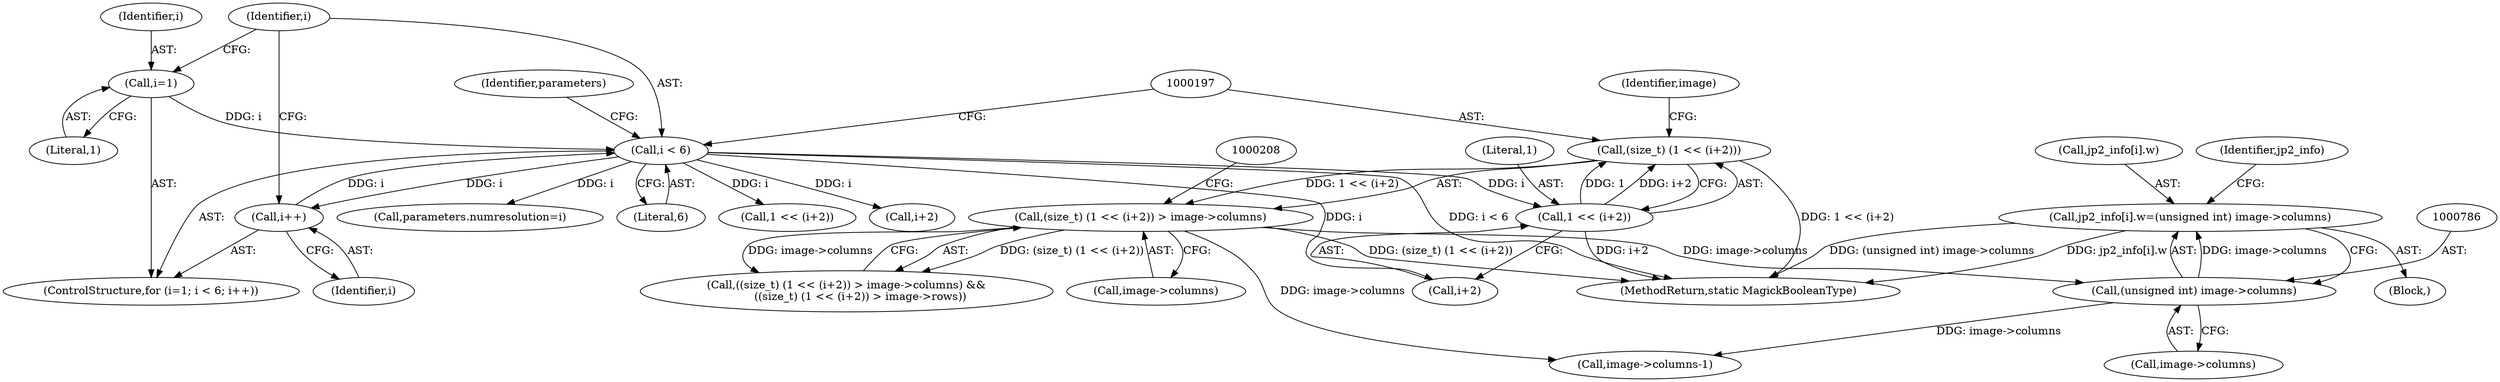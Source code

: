 digraph "0_ImageMagick_3d5ac8c20846871f1eb3068b65f93da7cd33bfd0_0@array" {
"1000779" [label="(Call,jp2_info[i].w=(unsigned int) image->columns)"];
"1000785" [label="(Call,(unsigned int) image->columns)"];
"1000195" [label="(Call,(size_t) (1 << (i+2)) > image->columns)"];
"1000196" [label="(Call,(size_t) (1 << (i+2)))"];
"1000198" [label="(Call,1 << (i+2))"];
"1000188" [label="(Call,i < 6)"];
"1000185" [label="(Call,i=1)"];
"1000191" [label="(Call,i++)"];
"1000780" [label="(Call,jp2_info[i].w)"];
"1000200" [label="(Call,i+2)"];
"1000185" [label="(Call,i=1)"];
"1000696" [label="(Block,)"];
"1000184" [label="(ControlStructure,for (i=1; i < 6; i++))"];
"1001299" [label="(MethodReturn,static MagickBooleanType)"];
"1000218" [label="(Call,parameters.numresolution=i)"];
"1000191" [label="(Call,i++)"];
"1000188" [label="(Call,i < 6)"];
"1000186" [label="(Identifier,i)"];
"1000190" [label="(Literal,6)"];
"1000187" [label="(Literal,1)"];
"1000204" [label="(Identifier,image)"];
"1000199" [label="(Literal,1)"];
"1000209" [label="(Call,1 << (i+2))"];
"1000203" [label="(Call,image->columns)"];
"1000785" [label="(Call,(unsigned int) image->columns)"];
"1000787" [label="(Call,image->columns)"];
"1000211" [label="(Call,i+2)"];
"1000220" [label="(Identifier,parameters)"];
"1000196" [label="(Call,(size_t) (1 << (i+2)))"];
"1000192" [label="(Identifier,i)"];
"1000844" [label="(Call,image->columns-1)"];
"1000793" [label="(Identifier,jp2_info)"];
"1000195" [label="(Call,(size_t) (1 << (i+2)) > image->columns)"];
"1000189" [label="(Identifier,i)"];
"1000194" [label="(Call,((size_t) (1 << (i+2)) > image->columns) &&\n        ((size_t) (1 << (i+2)) > image->rows))"];
"1000198" [label="(Call,1 << (i+2))"];
"1000779" [label="(Call,jp2_info[i].w=(unsigned int) image->columns)"];
"1000779" -> "1000696"  [label="AST: "];
"1000779" -> "1000785"  [label="CFG: "];
"1000780" -> "1000779"  [label="AST: "];
"1000785" -> "1000779"  [label="AST: "];
"1000793" -> "1000779"  [label="CFG: "];
"1000779" -> "1001299"  [label="DDG: (unsigned int) image->columns"];
"1000779" -> "1001299"  [label="DDG: jp2_info[i].w"];
"1000785" -> "1000779"  [label="DDG: image->columns"];
"1000785" -> "1000787"  [label="CFG: "];
"1000786" -> "1000785"  [label="AST: "];
"1000787" -> "1000785"  [label="AST: "];
"1000195" -> "1000785"  [label="DDG: image->columns"];
"1000785" -> "1000844"  [label="DDG: image->columns"];
"1000195" -> "1000194"  [label="AST: "];
"1000195" -> "1000203"  [label="CFG: "];
"1000196" -> "1000195"  [label="AST: "];
"1000203" -> "1000195"  [label="AST: "];
"1000208" -> "1000195"  [label="CFG: "];
"1000194" -> "1000195"  [label="CFG: "];
"1000195" -> "1001299"  [label="DDG: (size_t) (1 << (i+2))"];
"1000195" -> "1000194"  [label="DDG: (size_t) (1 << (i+2))"];
"1000195" -> "1000194"  [label="DDG: image->columns"];
"1000196" -> "1000195"  [label="DDG: 1 << (i+2)"];
"1000195" -> "1000844"  [label="DDG: image->columns"];
"1000196" -> "1000198"  [label="CFG: "];
"1000197" -> "1000196"  [label="AST: "];
"1000198" -> "1000196"  [label="AST: "];
"1000204" -> "1000196"  [label="CFG: "];
"1000196" -> "1001299"  [label="DDG: 1 << (i+2)"];
"1000198" -> "1000196"  [label="DDG: 1"];
"1000198" -> "1000196"  [label="DDG: i+2"];
"1000198" -> "1000200"  [label="CFG: "];
"1000199" -> "1000198"  [label="AST: "];
"1000200" -> "1000198"  [label="AST: "];
"1000198" -> "1001299"  [label="DDG: i+2"];
"1000188" -> "1000198"  [label="DDG: i"];
"1000188" -> "1000184"  [label="AST: "];
"1000188" -> "1000190"  [label="CFG: "];
"1000189" -> "1000188"  [label="AST: "];
"1000190" -> "1000188"  [label="AST: "];
"1000197" -> "1000188"  [label="CFG: "];
"1000220" -> "1000188"  [label="CFG: "];
"1000188" -> "1001299"  [label="DDG: i < 6"];
"1000185" -> "1000188"  [label="DDG: i"];
"1000191" -> "1000188"  [label="DDG: i"];
"1000188" -> "1000191"  [label="DDG: i"];
"1000188" -> "1000200"  [label="DDG: i"];
"1000188" -> "1000209"  [label="DDG: i"];
"1000188" -> "1000211"  [label="DDG: i"];
"1000188" -> "1000218"  [label="DDG: i"];
"1000185" -> "1000184"  [label="AST: "];
"1000185" -> "1000187"  [label="CFG: "];
"1000186" -> "1000185"  [label="AST: "];
"1000187" -> "1000185"  [label="AST: "];
"1000189" -> "1000185"  [label="CFG: "];
"1000191" -> "1000184"  [label="AST: "];
"1000191" -> "1000192"  [label="CFG: "];
"1000192" -> "1000191"  [label="AST: "];
"1000189" -> "1000191"  [label="CFG: "];
}
